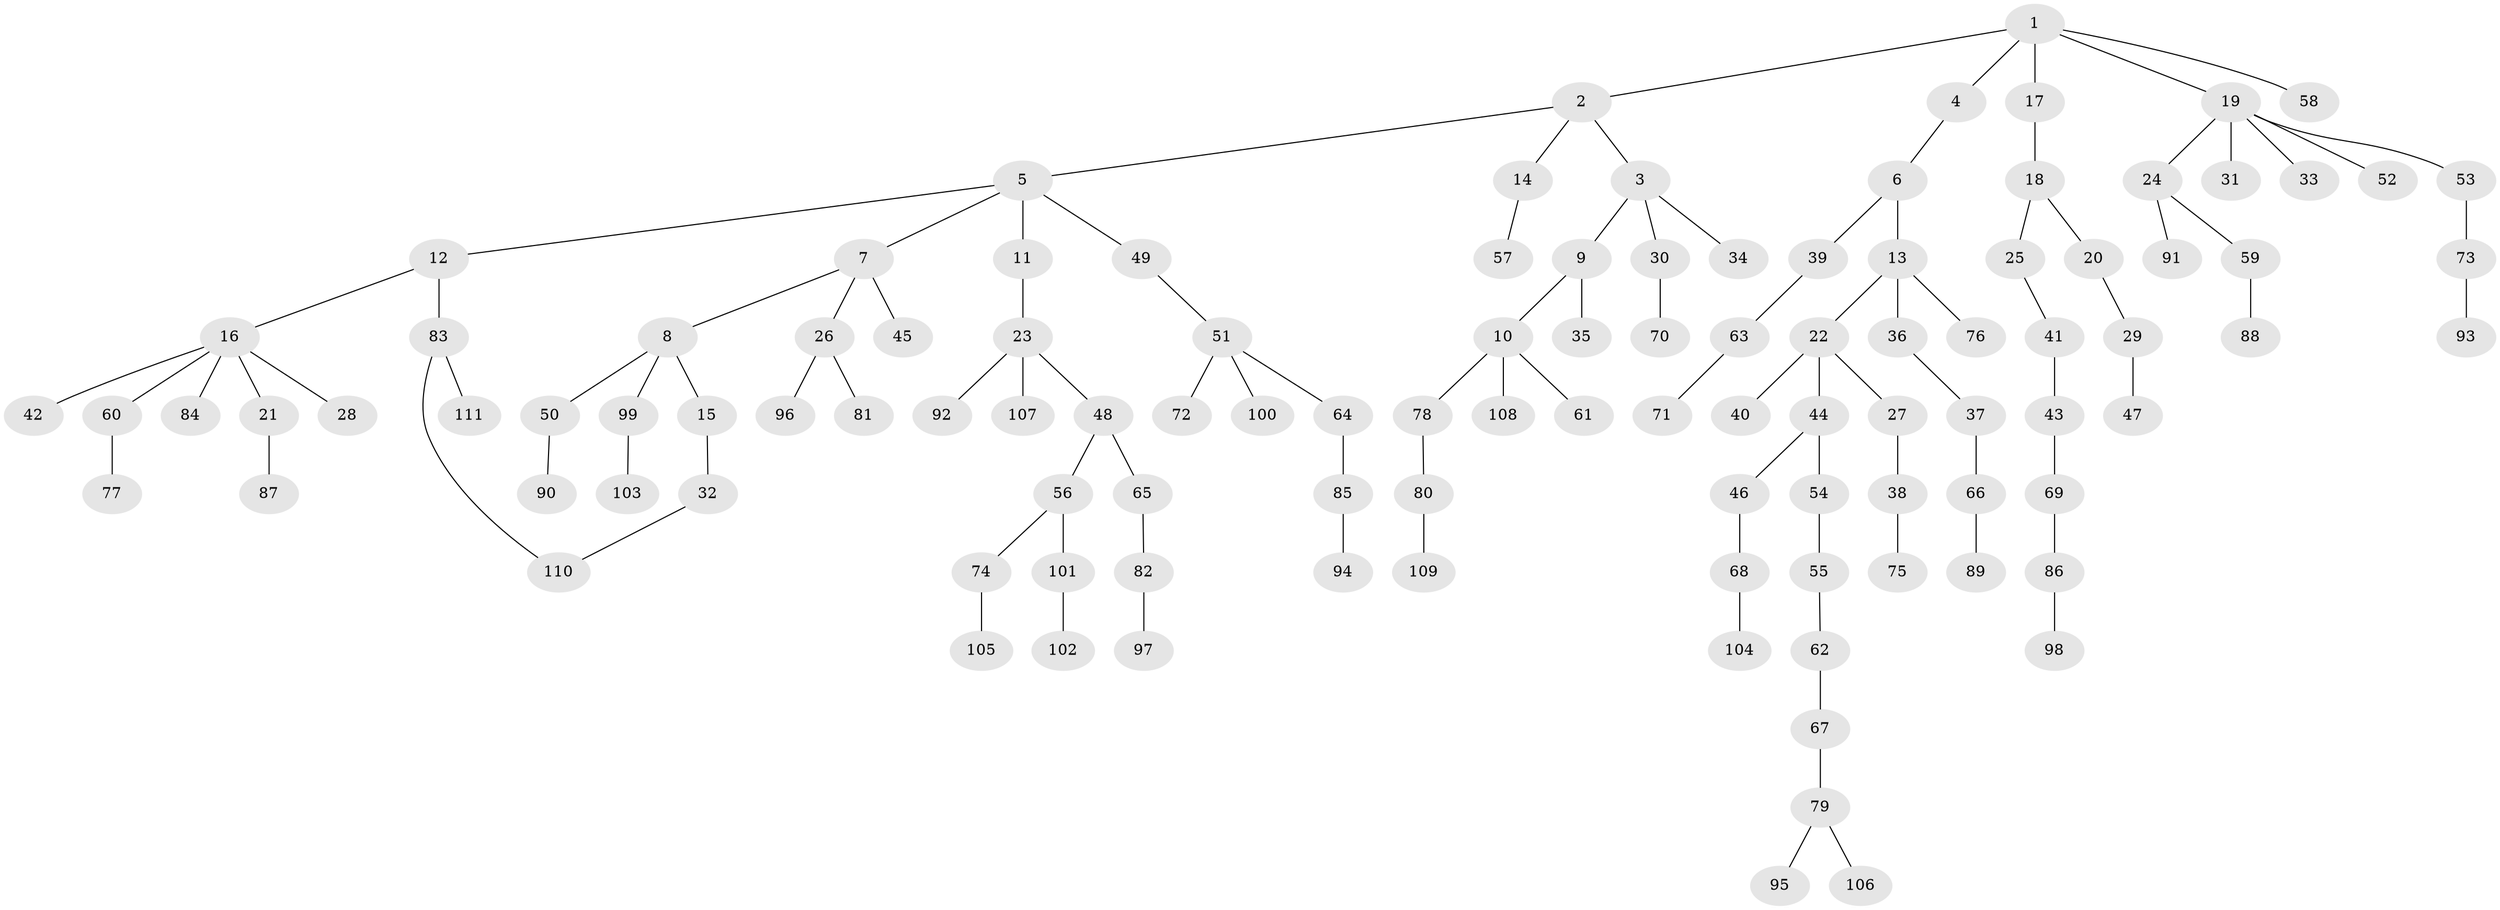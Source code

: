 // coarse degree distribution, {5: 0.0547945205479452, 6: 0.0547945205479452, 3: 0.0958904109589041, 2: 0.273972602739726, 1: 0.5068493150684932, 4: 0.0136986301369863}
// Generated by graph-tools (version 1.1) at 2025/41/03/06/25 10:41:31]
// undirected, 111 vertices, 111 edges
graph export_dot {
graph [start="1"]
  node [color=gray90,style=filled];
  1;
  2;
  3;
  4;
  5;
  6;
  7;
  8;
  9;
  10;
  11;
  12;
  13;
  14;
  15;
  16;
  17;
  18;
  19;
  20;
  21;
  22;
  23;
  24;
  25;
  26;
  27;
  28;
  29;
  30;
  31;
  32;
  33;
  34;
  35;
  36;
  37;
  38;
  39;
  40;
  41;
  42;
  43;
  44;
  45;
  46;
  47;
  48;
  49;
  50;
  51;
  52;
  53;
  54;
  55;
  56;
  57;
  58;
  59;
  60;
  61;
  62;
  63;
  64;
  65;
  66;
  67;
  68;
  69;
  70;
  71;
  72;
  73;
  74;
  75;
  76;
  77;
  78;
  79;
  80;
  81;
  82;
  83;
  84;
  85;
  86;
  87;
  88;
  89;
  90;
  91;
  92;
  93;
  94;
  95;
  96;
  97;
  98;
  99;
  100;
  101;
  102;
  103;
  104;
  105;
  106;
  107;
  108;
  109;
  110;
  111;
  1 -- 2;
  1 -- 4;
  1 -- 17;
  1 -- 19;
  1 -- 58;
  2 -- 3;
  2 -- 5;
  2 -- 14;
  3 -- 9;
  3 -- 30;
  3 -- 34;
  4 -- 6;
  5 -- 7;
  5 -- 11;
  5 -- 12;
  5 -- 49;
  6 -- 13;
  6 -- 39;
  7 -- 8;
  7 -- 26;
  7 -- 45;
  8 -- 15;
  8 -- 50;
  8 -- 99;
  9 -- 10;
  9 -- 35;
  10 -- 61;
  10 -- 78;
  10 -- 108;
  11 -- 23;
  12 -- 16;
  12 -- 83;
  13 -- 22;
  13 -- 36;
  13 -- 76;
  14 -- 57;
  15 -- 32;
  16 -- 21;
  16 -- 28;
  16 -- 42;
  16 -- 60;
  16 -- 84;
  17 -- 18;
  18 -- 20;
  18 -- 25;
  19 -- 24;
  19 -- 31;
  19 -- 33;
  19 -- 52;
  19 -- 53;
  20 -- 29;
  21 -- 87;
  22 -- 27;
  22 -- 40;
  22 -- 44;
  23 -- 48;
  23 -- 92;
  23 -- 107;
  24 -- 59;
  24 -- 91;
  25 -- 41;
  26 -- 81;
  26 -- 96;
  27 -- 38;
  29 -- 47;
  30 -- 70;
  32 -- 110;
  36 -- 37;
  37 -- 66;
  38 -- 75;
  39 -- 63;
  41 -- 43;
  43 -- 69;
  44 -- 46;
  44 -- 54;
  46 -- 68;
  48 -- 56;
  48 -- 65;
  49 -- 51;
  50 -- 90;
  51 -- 64;
  51 -- 72;
  51 -- 100;
  53 -- 73;
  54 -- 55;
  55 -- 62;
  56 -- 74;
  56 -- 101;
  59 -- 88;
  60 -- 77;
  62 -- 67;
  63 -- 71;
  64 -- 85;
  65 -- 82;
  66 -- 89;
  67 -- 79;
  68 -- 104;
  69 -- 86;
  73 -- 93;
  74 -- 105;
  78 -- 80;
  79 -- 95;
  79 -- 106;
  80 -- 109;
  82 -- 97;
  83 -- 110;
  83 -- 111;
  85 -- 94;
  86 -- 98;
  99 -- 103;
  101 -- 102;
}
